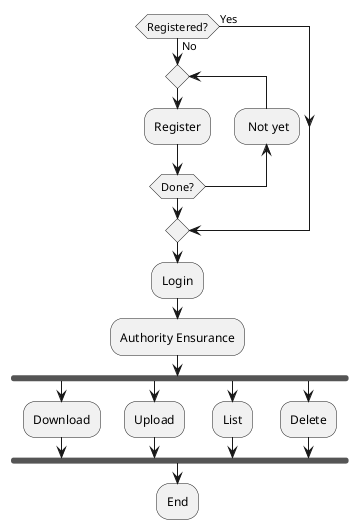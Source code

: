 @startuml "活动图"


if(Registered?) then (Yes)

else(No)
  repeat
    :Register;
    backward: Not yet;
  repeat while(Done?)
endif

:Login;


  :Authority Ensurance;


  fork
    :Download;
  fork again
    :Upload;
  fork again
    :List;
  fork again
    :Delete;
  end fork

:End;
@enduml


